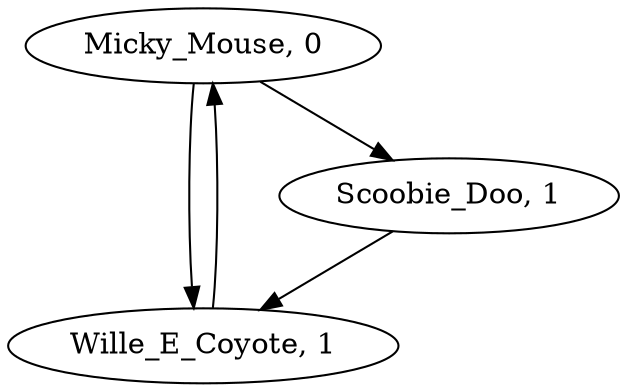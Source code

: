 digraph G {
Micky_Mouse[label="Micky_Mouse, 0"];
Micky_Mouse -> Wille_E_Coyote;
Wille_E_Coyote[label="Wille_E_Coyote, 1"];
Wille_E_Coyote -> Micky_Mouse;
Micky_Mouse -> Scoobie_Doo;
Scoobie_Doo[label="Scoobie_Doo, 1"];
Scoobie_Doo -> Wille_E_Coyote;
}